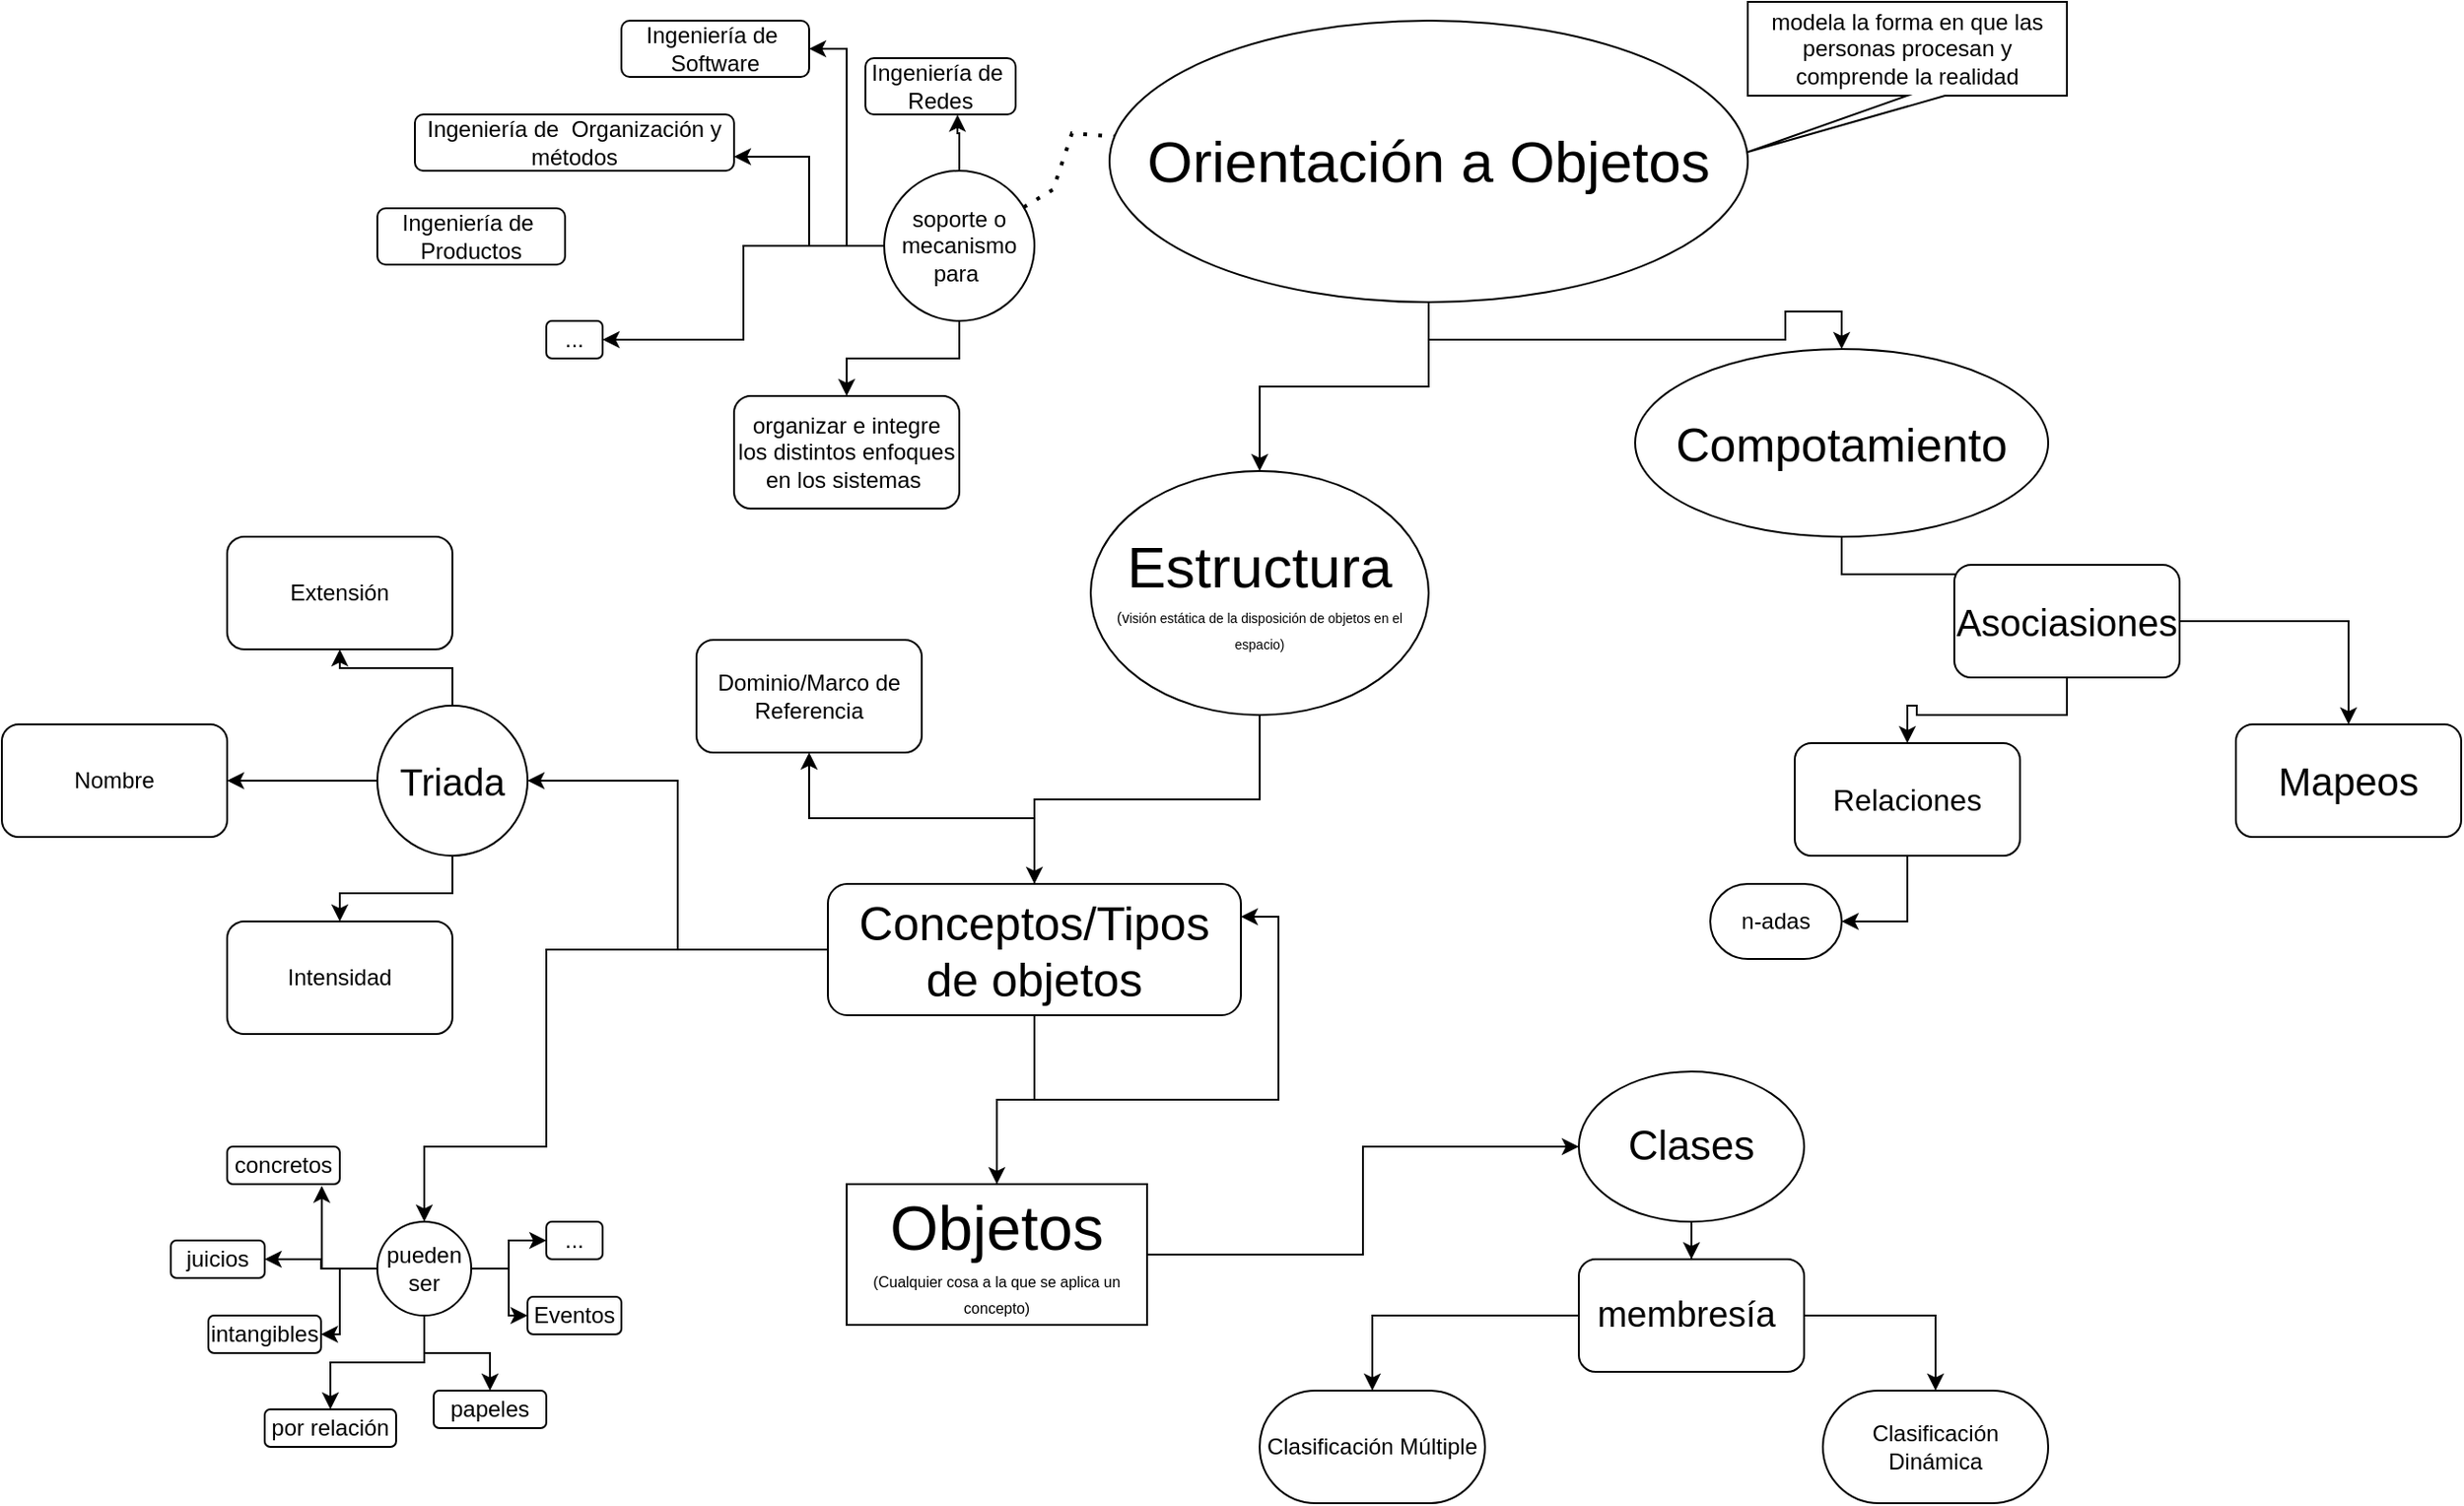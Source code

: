 <mxfile version="22.0.4" type="github">
  <diagram name="Page-1" id="ad52d381-51e7-2e0d-a935-2d0ddd2fd229">
    <mxGraphModel dx="2827" dy="916" grid="1" gridSize="10" guides="1" tooltips="1" connect="1" arrows="1" fold="1" page="1" pageScale="1" pageWidth="1100" pageHeight="850" background="none" math="0" shadow="0">
      <root>
        <mxCell id="0" />
        <mxCell id="1" parent="0" />
        <mxCell id="ZVfqwA3qxjbsTIcFYJxP-84" value="" style="edgeStyle=orthogonalEdgeStyle;rounded=0;orthogonalLoop=1;jettySize=auto;html=1;" edge="1" parent="1" source="ZVfqwA3qxjbsTIcFYJxP-17" target="ZVfqwA3qxjbsTIcFYJxP-37">
          <mxGeometry relative="1" as="geometry" />
        </mxCell>
        <mxCell id="ZVfqwA3qxjbsTIcFYJxP-85" style="edgeStyle=orthogonalEdgeStyle;rounded=0;orthogonalLoop=1;jettySize=auto;html=1;" edge="1" parent="1" source="ZVfqwA3qxjbsTIcFYJxP-17" target="ZVfqwA3qxjbsTIcFYJxP-59">
          <mxGeometry relative="1" as="geometry" />
        </mxCell>
        <mxCell id="ZVfqwA3qxjbsTIcFYJxP-17" value="&lt;font style=&quot;font-size: 31px;&quot;&gt;Orientación a Objetos&lt;/font&gt;" style="ellipse;whiteSpace=wrap;html=1;" vertex="1" parent="1">
          <mxGeometry x="-50" y="20" width="340" height="150" as="geometry" />
        </mxCell>
        <mxCell id="ZVfqwA3qxjbsTIcFYJxP-22" value="modela la forma en que las personas procesan y comprende la realidad" style="shape=callout;whiteSpace=wrap;html=1;perimeter=calloutPerimeter;position2=0;" vertex="1" parent="1">
          <mxGeometry x="290" y="10" width="170" height="80" as="geometry" />
        </mxCell>
        <mxCell id="ZVfqwA3qxjbsTIcFYJxP-72" style="edgeStyle=orthogonalEdgeStyle;rounded=0;orthogonalLoop=1;jettySize=auto;html=1;entryX=1;entryY=0.75;entryDx=0;entryDy=0;" edge="1" parent="1" source="ZVfqwA3qxjbsTIcFYJxP-24" target="ZVfqwA3qxjbsTIcFYJxP-27">
          <mxGeometry relative="1" as="geometry" />
        </mxCell>
        <mxCell id="ZVfqwA3qxjbsTIcFYJxP-74" style="edgeStyle=orthogonalEdgeStyle;rounded=0;orthogonalLoop=1;jettySize=auto;html=1;" edge="1" parent="1" source="ZVfqwA3qxjbsTIcFYJxP-24" target="ZVfqwA3qxjbsTIcFYJxP-32">
          <mxGeometry relative="1" as="geometry" />
        </mxCell>
        <mxCell id="ZVfqwA3qxjbsTIcFYJxP-75" style="edgeStyle=orthogonalEdgeStyle;rounded=0;orthogonalLoop=1;jettySize=auto;html=1;entryX=1;entryY=0.5;entryDx=0;entryDy=0;" edge="1" parent="1" source="ZVfqwA3qxjbsTIcFYJxP-24" target="ZVfqwA3qxjbsTIcFYJxP-25">
          <mxGeometry relative="1" as="geometry" />
        </mxCell>
        <mxCell id="ZVfqwA3qxjbsTIcFYJxP-79" style="edgeStyle=orthogonalEdgeStyle;rounded=0;orthogonalLoop=1;jettySize=auto;html=1;" edge="1" parent="1" source="ZVfqwA3qxjbsTIcFYJxP-24" target="ZVfqwA3qxjbsTIcFYJxP-31">
          <mxGeometry relative="1" as="geometry" />
        </mxCell>
        <mxCell id="ZVfqwA3qxjbsTIcFYJxP-24" value="soporte o mecanismo para&amp;nbsp;" style="ellipse;whiteSpace=wrap;html=1;aspect=fixed;" vertex="1" parent="1">
          <mxGeometry x="-170" y="100" width="80" height="80" as="geometry" />
        </mxCell>
        <mxCell id="ZVfqwA3qxjbsTIcFYJxP-25" value="Ingeniería de&amp;nbsp; Software" style="rounded=1;whiteSpace=wrap;html=1;" vertex="1" parent="1">
          <mxGeometry x="-310" y="20" width="100" height="30" as="geometry" />
        </mxCell>
        <mxCell id="ZVfqwA3qxjbsTIcFYJxP-26" value="Ingeniería de&amp;nbsp; Redes" style="rounded=1;whiteSpace=wrap;html=1;" vertex="1" parent="1">
          <mxGeometry x="-180" y="40" width="80" height="30" as="geometry" />
        </mxCell>
        <mxCell id="ZVfqwA3qxjbsTIcFYJxP-27" value="Ingeniería de&amp;nbsp; Organización y métodos" style="rounded=1;whiteSpace=wrap;html=1;" vertex="1" parent="1">
          <mxGeometry x="-420" y="70" width="170" height="30" as="geometry" />
        </mxCell>
        <mxCell id="ZVfqwA3qxjbsTIcFYJxP-28" value="Ingeniería de&amp;nbsp; Productos" style="rounded=1;whiteSpace=wrap;html=1;" vertex="1" parent="1">
          <mxGeometry x="-440" y="120" width="100" height="30" as="geometry" />
        </mxCell>
        <mxCell id="ZVfqwA3qxjbsTIcFYJxP-31" value="..." style="rounded=1;whiteSpace=wrap;html=1;" vertex="1" parent="1">
          <mxGeometry x="-350" y="180" width="30" height="20" as="geometry" />
        </mxCell>
        <mxCell id="ZVfqwA3qxjbsTIcFYJxP-32" value="organizar e integre los distintos enfoques en los sistemas&amp;nbsp;" style="rounded=1;whiteSpace=wrap;html=1;" vertex="1" parent="1">
          <mxGeometry x="-250" y="220" width="120" height="60" as="geometry" />
        </mxCell>
        <mxCell id="ZVfqwA3qxjbsTIcFYJxP-88" style="edgeStyle=orthogonalEdgeStyle;rounded=0;orthogonalLoop=1;jettySize=auto;html=1;" edge="1" parent="1" source="ZVfqwA3qxjbsTIcFYJxP-37" target="ZVfqwA3qxjbsTIcFYJxP-38">
          <mxGeometry relative="1" as="geometry" />
        </mxCell>
        <mxCell id="ZVfqwA3qxjbsTIcFYJxP-37" value="&lt;font style=&quot;font-size: 31px;&quot;&gt;Estructura&lt;/font&gt;&lt;br&gt;&lt;font style=&quot;font-size: 8px;&quot;&gt;&lt;font style=&quot;font-size: 8px;&quot;&gt;(&lt;/font&gt;&lt;font style=&quot;font-size: 8px;&quot;&gt;v&lt;/font&gt;&lt;/font&gt;&lt;font style=&quot;font-size: 7px;&quot;&gt;isión estática de la disposición de objetos en el espacio)&lt;/font&gt;" style="ellipse;whiteSpace=wrap;html=1;" vertex="1" parent="1">
          <mxGeometry x="-60" y="260" width="180" height="130" as="geometry" />
        </mxCell>
        <mxCell id="ZVfqwA3qxjbsTIcFYJxP-90" style="edgeStyle=orthogonalEdgeStyle;rounded=0;orthogonalLoop=1;jettySize=auto;html=1;entryX=0.5;entryY=0;entryDx=0;entryDy=0;" edge="1" parent="1" source="ZVfqwA3qxjbsTIcFYJxP-38" target="ZVfqwA3qxjbsTIcFYJxP-51">
          <mxGeometry relative="1" as="geometry">
            <Array as="points">
              <mxPoint x="-350" y="515" />
              <mxPoint x="-350" y="620" />
              <mxPoint x="-415" y="620" />
            </Array>
          </mxGeometry>
        </mxCell>
        <mxCell id="ZVfqwA3qxjbsTIcFYJxP-91" style="edgeStyle=orthogonalEdgeStyle;rounded=0;orthogonalLoop=1;jettySize=auto;html=1;entryX=1;entryY=0.5;entryDx=0;entryDy=0;" edge="1" parent="1" source="ZVfqwA3qxjbsTIcFYJxP-38" target="ZVfqwA3qxjbsTIcFYJxP-43">
          <mxGeometry relative="1" as="geometry" />
        </mxCell>
        <mxCell id="ZVfqwA3qxjbsTIcFYJxP-98" style="edgeStyle=orthogonalEdgeStyle;rounded=0;orthogonalLoop=1;jettySize=auto;html=1;" edge="1" parent="1" source="ZVfqwA3qxjbsTIcFYJxP-38" target="ZVfqwA3qxjbsTIcFYJxP-41">
          <mxGeometry relative="1" as="geometry" />
        </mxCell>
        <mxCell id="ZVfqwA3qxjbsTIcFYJxP-112" style="edgeStyle=orthogonalEdgeStyle;rounded=0;orthogonalLoop=1;jettySize=auto;html=1;" edge="1" parent="1" source="ZVfqwA3qxjbsTIcFYJxP-38" target="ZVfqwA3qxjbsTIcFYJxP-53">
          <mxGeometry relative="1" as="geometry" />
        </mxCell>
        <mxCell id="ZVfqwA3qxjbsTIcFYJxP-38" value="&lt;font style=&quot;font-size: 25px;&quot;&gt;Conceptos/Tipos de objetos&lt;/font&gt;" style="rounded=1;whiteSpace=wrap;html=1;" vertex="1" parent="1">
          <mxGeometry x="-200" y="480" width="220" height="70" as="geometry" />
        </mxCell>
        <mxCell id="ZVfqwA3qxjbsTIcFYJxP-39" value="Intensidad" style="rounded=1;whiteSpace=wrap;html=1;" vertex="1" parent="1">
          <mxGeometry x="-520" y="500" width="120" height="60" as="geometry" />
        </mxCell>
        <mxCell id="ZVfqwA3qxjbsTIcFYJxP-40" value="Extensión" style="rounded=1;whiteSpace=wrap;html=1;" vertex="1" parent="1">
          <mxGeometry x="-520" y="295" width="120" height="60" as="geometry" />
        </mxCell>
        <mxCell id="ZVfqwA3qxjbsTIcFYJxP-41" value="Dominio/Marco de Referencia" style="rounded=1;whiteSpace=wrap;html=1;" vertex="1" parent="1">
          <mxGeometry x="-270" y="350" width="120" height="60" as="geometry" />
        </mxCell>
        <mxCell id="ZVfqwA3qxjbsTIcFYJxP-42" value="Nombre" style="rounded=1;whiteSpace=wrap;html=1;" vertex="1" parent="1">
          <mxGeometry x="-640" y="395" width="120" height="60" as="geometry" />
        </mxCell>
        <mxCell id="ZVfqwA3qxjbsTIcFYJxP-92" value="" style="edgeStyle=orthogonalEdgeStyle;rounded=0;orthogonalLoop=1;jettySize=auto;html=1;" edge="1" parent="1" source="ZVfqwA3qxjbsTIcFYJxP-43" target="ZVfqwA3qxjbsTIcFYJxP-42">
          <mxGeometry relative="1" as="geometry" />
        </mxCell>
        <mxCell id="ZVfqwA3qxjbsTIcFYJxP-93" value="" style="edgeStyle=orthogonalEdgeStyle;rounded=0;orthogonalLoop=1;jettySize=auto;html=1;" edge="1" parent="1" source="ZVfqwA3qxjbsTIcFYJxP-43" target="ZVfqwA3qxjbsTIcFYJxP-40">
          <mxGeometry relative="1" as="geometry" />
        </mxCell>
        <mxCell id="ZVfqwA3qxjbsTIcFYJxP-111" value="" style="edgeStyle=orthogonalEdgeStyle;rounded=0;orthogonalLoop=1;jettySize=auto;html=1;" edge="1" parent="1" source="ZVfqwA3qxjbsTIcFYJxP-43" target="ZVfqwA3qxjbsTIcFYJxP-39">
          <mxGeometry relative="1" as="geometry" />
        </mxCell>
        <mxCell id="ZVfqwA3qxjbsTIcFYJxP-43" value="&lt;font style=&quot;font-size: 20px;&quot;&gt;Triada&lt;/font&gt;" style="ellipse;whiteSpace=wrap;html=1;aspect=fixed;" vertex="1" parent="1">
          <mxGeometry x="-440" y="385" width="80" height="80" as="geometry" />
        </mxCell>
        <mxCell id="ZVfqwA3qxjbsTIcFYJxP-44" value="concretos" style="rounded=1;whiteSpace=wrap;html=1;" vertex="1" parent="1">
          <mxGeometry x="-520" y="620" width="60" height="20" as="geometry" />
        </mxCell>
        <mxCell id="ZVfqwA3qxjbsTIcFYJxP-45" value="intangibles" style="rounded=1;whiteSpace=wrap;html=1;" vertex="1" parent="1">
          <mxGeometry x="-530" y="710" width="60" height="20" as="geometry" />
        </mxCell>
        <mxCell id="ZVfqwA3qxjbsTIcFYJxP-46" value="papeles" style="rounded=1;whiteSpace=wrap;html=1;" vertex="1" parent="1">
          <mxGeometry x="-410" y="750" width="60" height="20" as="geometry" />
        </mxCell>
        <mxCell id="ZVfqwA3qxjbsTIcFYJxP-47" value="juicios" style="rounded=1;whiteSpace=wrap;html=1;" vertex="1" parent="1">
          <mxGeometry x="-550" y="670" width="50" height="20" as="geometry" />
        </mxCell>
        <mxCell id="ZVfqwA3qxjbsTIcFYJxP-48" value="por relación" style="rounded=1;whiteSpace=wrap;html=1;" vertex="1" parent="1">
          <mxGeometry x="-500" y="760" width="70" height="20" as="geometry" />
        </mxCell>
        <mxCell id="ZVfqwA3qxjbsTIcFYJxP-49" value="Eventos" style="rounded=1;whiteSpace=wrap;html=1;" vertex="1" parent="1">
          <mxGeometry x="-360" y="700" width="50" height="20" as="geometry" />
        </mxCell>
        <mxCell id="ZVfqwA3qxjbsTIcFYJxP-50" value="..." style="rounded=1;whiteSpace=wrap;html=1;" vertex="1" parent="1">
          <mxGeometry x="-350" y="660" width="30" height="20" as="geometry" />
        </mxCell>
        <mxCell id="ZVfqwA3qxjbsTIcFYJxP-99" value="" style="edgeStyle=orthogonalEdgeStyle;rounded=0;orthogonalLoop=1;jettySize=auto;html=1;" edge="1" parent="1" source="ZVfqwA3qxjbsTIcFYJxP-51" target="ZVfqwA3qxjbsTIcFYJxP-47">
          <mxGeometry relative="1" as="geometry" />
        </mxCell>
        <mxCell id="ZVfqwA3qxjbsTIcFYJxP-101" value="" style="edgeStyle=orthogonalEdgeStyle;rounded=0;orthogonalLoop=1;jettySize=auto;html=1;" edge="1" parent="1" source="ZVfqwA3qxjbsTIcFYJxP-51" target="ZVfqwA3qxjbsTIcFYJxP-48">
          <mxGeometry relative="1" as="geometry" />
        </mxCell>
        <mxCell id="ZVfqwA3qxjbsTIcFYJxP-102" style="edgeStyle=orthogonalEdgeStyle;rounded=0;orthogonalLoop=1;jettySize=auto;html=1;" edge="1" parent="1" source="ZVfqwA3qxjbsTIcFYJxP-51" target="ZVfqwA3qxjbsTIcFYJxP-45">
          <mxGeometry relative="1" as="geometry" />
        </mxCell>
        <mxCell id="ZVfqwA3qxjbsTIcFYJxP-105" style="edgeStyle=orthogonalEdgeStyle;rounded=0;orthogonalLoop=1;jettySize=auto;html=1;" edge="1" parent="1" source="ZVfqwA3qxjbsTIcFYJxP-51" target="ZVfqwA3qxjbsTIcFYJxP-50">
          <mxGeometry relative="1" as="geometry" />
        </mxCell>
        <mxCell id="ZVfqwA3qxjbsTIcFYJxP-106" style="edgeStyle=orthogonalEdgeStyle;rounded=0;orthogonalLoop=1;jettySize=auto;html=1;" edge="1" parent="1" source="ZVfqwA3qxjbsTIcFYJxP-51" target="ZVfqwA3qxjbsTIcFYJxP-49">
          <mxGeometry relative="1" as="geometry" />
        </mxCell>
        <mxCell id="ZVfqwA3qxjbsTIcFYJxP-110" style="edgeStyle=orthogonalEdgeStyle;rounded=0;orthogonalLoop=1;jettySize=auto;html=1;" edge="1" parent="1" source="ZVfqwA3qxjbsTIcFYJxP-51" target="ZVfqwA3qxjbsTIcFYJxP-46">
          <mxGeometry relative="1" as="geometry" />
        </mxCell>
        <mxCell id="ZVfqwA3qxjbsTIcFYJxP-51" value="pueden ser" style="ellipse;whiteSpace=wrap;html=1;aspect=fixed;" vertex="1" parent="1">
          <mxGeometry x="-440" y="660" width="50" height="50" as="geometry" />
        </mxCell>
        <mxCell id="ZVfqwA3qxjbsTIcFYJxP-114" style="edgeStyle=orthogonalEdgeStyle;rounded=0;orthogonalLoop=1;jettySize=auto;html=1;" edge="1" parent="1" source="ZVfqwA3qxjbsTIcFYJxP-53" target="ZVfqwA3qxjbsTIcFYJxP-55">
          <mxGeometry relative="1" as="geometry" />
        </mxCell>
        <mxCell id="ZVfqwA3qxjbsTIcFYJxP-118" style="edgeStyle=orthogonalEdgeStyle;rounded=0;orthogonalLoop=1;jettySize=auto;html=1;entryX=1;entryY=0.25;entryDx=0;entryDy=0;" edge="1" parent="1" source="ZVfqwA3qxjbsTIcFYJxP-53" target="ZVfqwA3qxjbsTIcFYJxP-38">
          <mxGeometry relative="1" as="geometry" />
        </mxCell>
        <mxCell id="ZVfqwA3qxjbsTIcFYJxP-53" value="&lt;font style=&quot;&quot;&gt;&lt;span style=&quot;font-size: 33px;&quot;&gt;Objetos&lt;/span&gt;&lt;br&gt;&lt;span style=&quot;font-size: 8px;&quot;&gt;(Cualquier cosa a la que se aplica un concepto)&lt;/span&gt;&lt;br&gt;&lt;/font&gt;" style="rounded=0;whiteSpace=wrap;html=1;" vertex="1" parent="1">
          <mxGeometry x="-190" y="640" width="160" height="75" as="geometry" />
        </mxCell>
        <mxCell id="ZVfqwA3qxjbsTIcFYJxP-115" style="edgeStyle=orthogonalEdgeStyle;rounded=0;orthogonalLoop=1;jettySize=auto;html=1;" edge="1" parent="1" source="ZVfqwA3qxjbsTIcFYJxP-55" target="ZVfqwA3qxjbsTIcFYJxP-56">
          <mxGeometry relative="1" as="geometry" />
        </mxCell>
        <mxCell id="ZVfqwA3qxjbsTIcFYJxP-55" value="&lt;font style=&quot;font-size: 22px;&quot;&gt;Clases&lt;/font&gt;" style="ellipse;whiteSpace=wrap;html=1;" vertex="1" parent="1">
          <mxGeometry x="200" y="580" width="120" height="80" as="geometry" />
        </mxCell>
        <mxCell id="ZVfqwA3qxjbsTIcFYJxP-117" style="edgeStyle=orthogonalEdgeStyle;rounded=0;orthogonalLoop=1;jettySize=auto;html=1;" edge="1" parent="1" source="ZVfqwA3qxjbsTIcFYJxP-56" target="ZVfqwA3qxjbsTIcFYJxP-57">
          <mxGeometry relative="1" as="geometry" />
        </mxCell>
        <mxCell id="ZVfqwA3qxjbsTIcFYJxP-119" style="edgeStyle=orthogonalEdgeStyle;rounded=0;orthogonalLoop=1;jettySize=auto;html=1;" edge="1" parent="1" source="ZVfqwA3qxjbsTIcFYJxP-56" target="ZVfqwA3qxjbsTIcFYJxP-58">
          <mxGeometry relative="1" as="geometry" />
        </mxCell>
        <mxCell id="ZVfqwA3qxjbsTIcFYJxP-56" value="&lt;font style=&quot;font-size: 19px;&quot;&gt;membresía&amp;nbsp;&lt;/font&gt;" style="rounded=1;whiteSpace=wrap;html=1;" vertex="1" parent="1">
          <mxGeometry x="200" y="680" width="120" height="60" as="geometry" />
        </mxCell>
        <mxCell id="ZVfqwA3qxjbsTIcFYJxP-57" value="Clasificación Múltiple" style="rounded=1;whiteSpace=wrap;html=1;arcSize=50;" vertex="1" parent="1">
          <mxGeometry x="30" y="750" width="120" height="60" as="geometry" />
        </mxCell>
        <mxCell id="ZVfqwA3qxjbsTIcFYJxP-58" value="Clasificación Dinámica" style="rounded=1;whiteSpace=wrap;html=1;arcSize=50;" vertex="1" parent="1">
          <mxGeometry x="330" y="750" width="120" height="60" as="geometry" />
        </mxCell>
        <mxCell id="ZVfqwA3qxjbsTIcFYJxP-121" style="edgeStyle=orthogonalEdgeStyle;rounded=0;orthogonalLoop=1;jettySize=auto;html=1;" edge="1" parent="1" source="ZVfqwA3qxjbsTIcFYJxP-59" target="ZVfqwA3qxjbsTIcFYJxP-60">
          <mxGeometry relative="1" as="geometry" />
        </mxCell>
        <mxCell id="ZVfqwA3qxjbsTIcFYJxP-59" value="&lt;font style=&quot;font-size: 25px;&quot;&gt;Compotamiento&lt;/font&gt;" style="ellipse;whiteSpace=wrap;html=1;" vertex="1" parent="1">
          <mxGeometry x="230" y="195" width="220" height="100" as="geometry" />
        </mxCell>
        <mxCell id="ZVfqwA3qxjbsTIcFYJxP-122" style="edgeStyle=orthogonalEdgeStyle;rounded=0;orthogonalLoop=1;jettySize=auto;html=1;" edge="1" parent="1" source="ZVfqwA3qxjbsTIcFYJxP-60" target="ZVfqwA3qxjbsTIcFYJxP-61">
          <mxGeometry relative="1" as="geometry" />
        </mxCell>
        <mxCell id="ZVfqwA3qxjbsTIcFYJxP-123" style="edgeStyle=orthogonalEdgeStyle;rounded=0;orthogonalLoop=1;jettySize=auto;html=1;" edge="1" parent="1" source="ZVfqwA3qxjbsTIcFYJxP-60" target="ZVfqwA3qxjbsTIcFYJxP-62">
          <mxGeometry relative="1" as="geometry" />
        </mxCell>
        <mxCell id="ZVfqwA3qxjbsTIcFYJxP-60" value="&lt;font style=&quot;font-size: 20px;&quot;&gt;Asociasiones&lt;/font&gt;" style="rounded=1;whiteSpace=wrap;html=1;" vertex="1" parent="1">
          <mxGeometry x="400" y="310" width="120" height="60" as="geometry" />
        </mxCell>
        <mxCell id="ZVfqwA3qxjbsTIcFYJxP-124" style="edgeStyle=orthogonalEdgeStyle;rounded=0;orthogonalLoop=1;jettySize=auto;html=1;entryX=1;entryY=0.5;entryDx=0;entryDy=0;" edge="1" parent="1" source="ZVfqwA3qxjbsTIcFYJxP-61" target="ZVfqwA3qxjbsTIcFYJxP-65">
          <mxGeometry relative="1" as="geometry" />
        </mxCell>
        <mxCell id="ZVfqwA3qxjbsTIcFYJxP-61" value="&lt;font style=&quot;font-size: 16px;&quot;&gt;Relaciones&lt;/font&gt;" style="rounded=1;whiteSpace=wrap;html=1;" vertex="1" parent="1">
          <mxGeometry x="315" y="405" width="120" height="60" as="geometry" />
        </mxCell>
        <mxCell id="ZVfqwA3qxjbsTIcFYJxP-62" value="&lt;font style=&quot;font-size: 21px;&quot;&gt;Mapeos&lt;/font&gt;" style="rounded=1;whiteSpace=wrap;html=1;" vertex="1" parent="1">
          <mxGeometry x="550" y="395" width="120" height="60" as="geometry" />
        </mxCell>
        <mxCell id="ZVfqwA3qxjbsTIcFYJxP-65" value="n-adas" style="rounded=1;whiteSpace=wrap;html=1;arcSize=50;" vertex="1" parent="1">
          <mxGeometry x="270" y="480" width="70" height="40" as="geometry" />
        </mxCell>
        <mxCell id="ZVfqwA3qxjbsTIcFYJxP-73" style="edgeStyle=orthogonalEdgeStyle;rounded=0;orthogonalLoop=1;jettySize=auto;html=1;entryX=0.613;entryY=1.005;entryDx=0;entryDy=0;entryPerimeter=0;" edge="1" parent="1" source="ZVfqwA3qxjbsTIcFYJxP-24" target="ZVfqwA3qxjbsTIcFYJxP-26">
          <mxGeometry relative="1" as="geometry" />
        </mxCell>
        <mxCell id="ZVfqwA3qxjbsTIcFYJxP-83" value="" style="endArrow=none;dashed=1;html=1;dashPattern=1 3;strokeWidth=2;rounded=0;" edge="1" parent="1" source="ZVfqwA3qxjbsTIcFYJxP-24" target="ZVfqwA3qxjbsTIcFYJxP-17">
          <mxGeometry width="50" height="50" relative="1" as="geometry">
            <mxPoint x="70" y="190" as="sourcePoint" />
            <mxPoint x="120" y="140" as="targetPoint" />
            <Array as="points">
              <mxPoint x="-80" y="110" />
              <mxPoint x="-70" y="80" />
            </Array>
          </mxGeometry>
        </mxCell>
        <mxCell id="ZVfqwA3qxjbsTIcFYJxP-104" style="edgeStyle=orthogonalEdgeStyle;rounded=0;orthogonalLoop=1;jettySize=auto;html=1;entryX=0.84;entryY=1.043;entryDx=0;entryDy=0;entryPerimeter=0;" edge="1" parent="1" source="ZVfqwA3qxjbsTIcFYJxP-51" target="ZVfqwA3qxjbsTIcFYJxP-44">
          <mxGeometry relative="1" as="geometry" />
        </mxCell>
      </root>
    </mxGraphModel>
  </diagram>
</mxfile>
